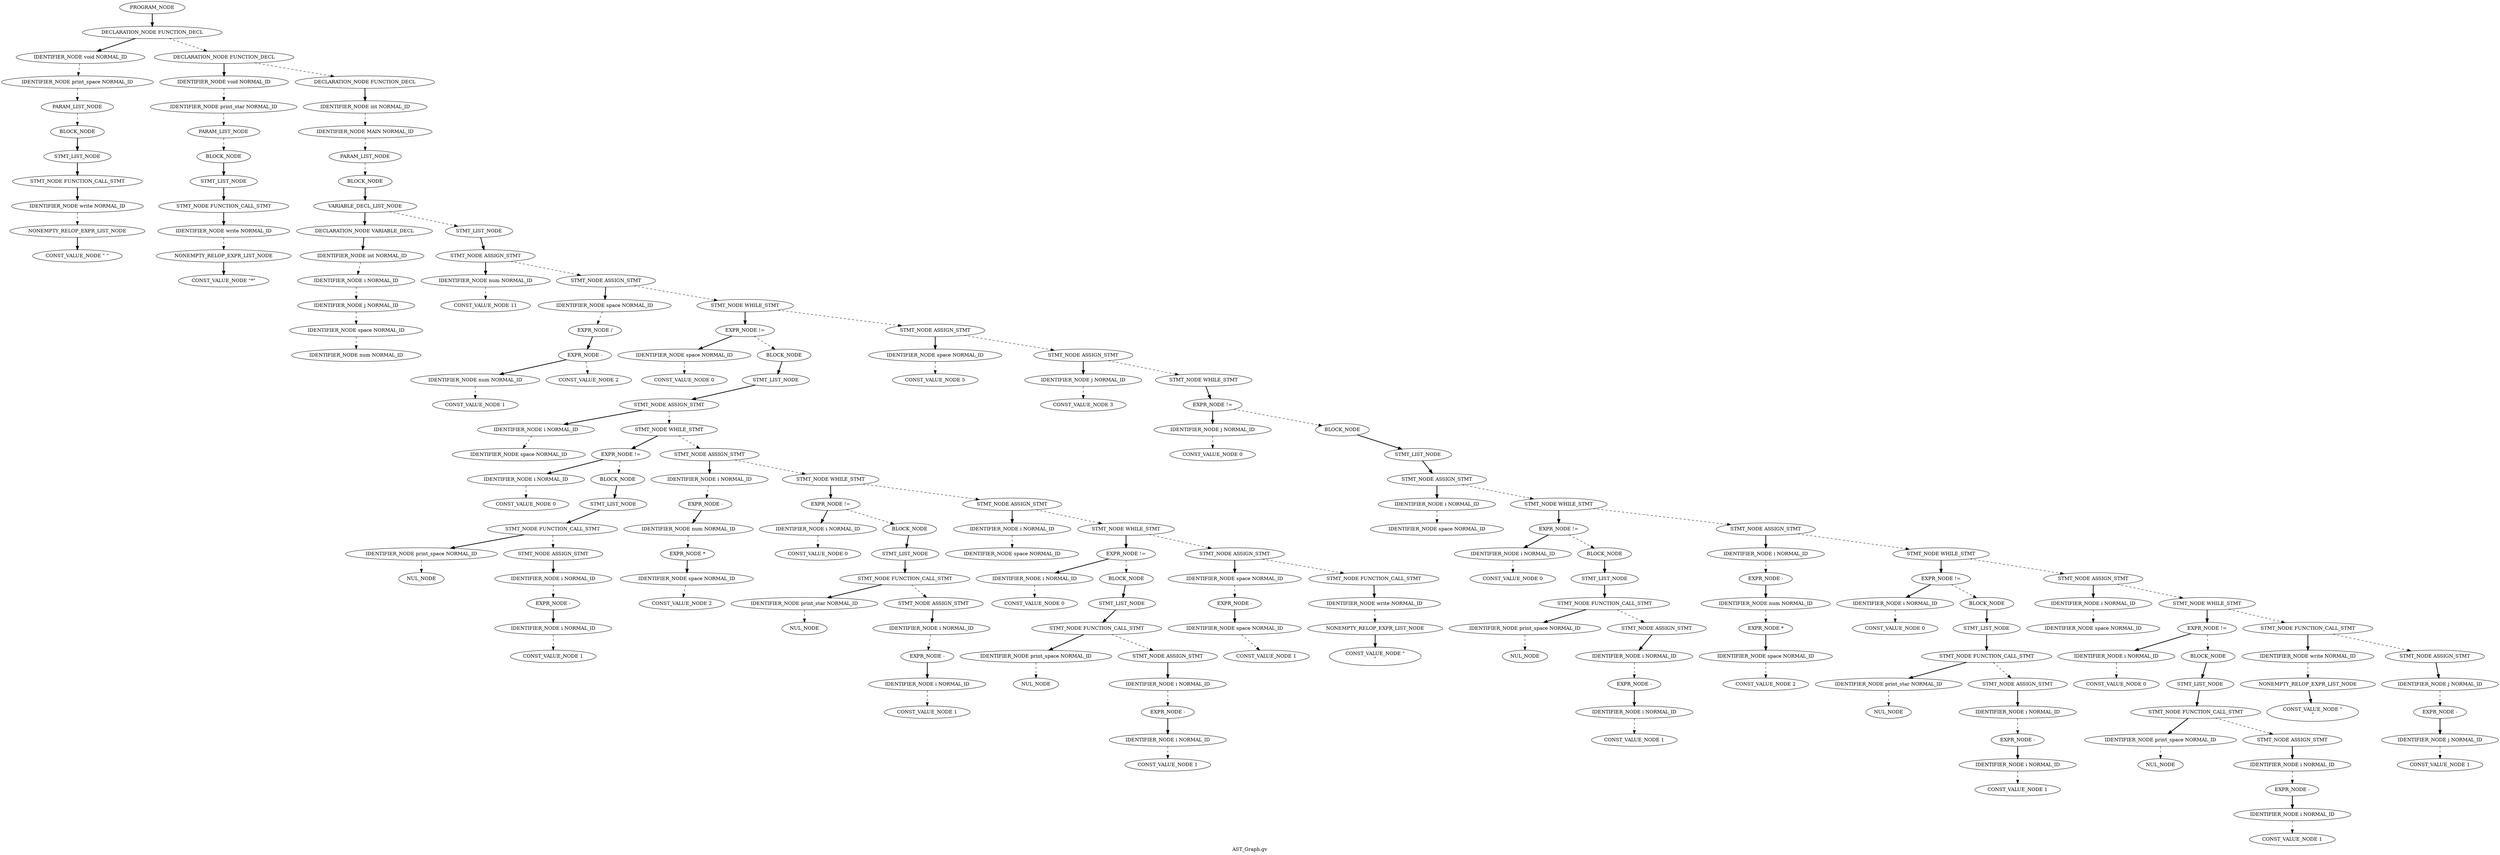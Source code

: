 Digraph AST
{
label = "AST_Graph.gv"
node0 [label ="PROGRAM_NODE"]
node1 [label ="DECLARATION_NODE FUNCTION_DECL"]
node2 [label ="IDENTIFIER_NODE void NORMAL_ID"]
node3 [label ="IDENTIFIER_NODE print_space NORMAL_ID"]
node4 [label ="PARAM_LIST_NODE"]
node5 [label ="BLOCK_NODE"]
node6 [label ="STMT_LIST_NODE"]
node7 [label ="STMT_NODE FUNCTION_CALL_STMT"]
node8 [label ="IDENTIFIER_NODE write NORMAL_ID"]
node9 [label ="NONEMPTY_RELOP_EXPR_LIST_NODE"]
node10 [label ="CONST_VALUE_NODE \" \""]
node9 -> node10 [style = bold]
node8 -> node9 [style = dashed]
node7 -> node8 [style = bold]
node6 -> node7 [style = bold]
node5 -> node6 [style = bold]
node4 -> node5 [style = dashed]
node3 -> node4 [style = dashed]
node2 -> node3 [style = dashed]
node1 -> node2 [style = bold]
node11 [label ="DECLARATION_NODE FUNCTION_DECL"]
node12 [label ="IDENTIFIER_NODE void NORMAL_ID"]
node13 [label ="IDENTIFIER_NODE print_star NORMAL_ID"]
node14 [label ="PARAM_LIST_NODE"]
node15 [label ="BLOCK_NODE"]
node16 [label ="STMT_LIST_NODE"]
node17 [label ="STMT_NODE FUNCTION_CALL_STMT"]
node18 [label ="IDENTIFIER_NODE write NORMAL_ID"]
node19 [label ="NONEMPTY_RELOP_EXPR_LIST_NODE"]
node20 [label ="CONST_VALUE_NODE \"*\""]
node19 -> node20 [style = bold]
node18 -> node19 [style = dashed]
node17 -> node18 [style = bold]
node16 -> node17 [style = bold]
node15 -> node16 [style = bold]
node14 -> node15 [style = dashed]
node13 -> node14 [style = dashed]
node12 -> node13 [style = dashed]
node11 -> node12 [style = bold]
node21 [label ="DECLARATION_NODE FUNCTION_DECL"]
node22 [label ="IDENTIFIER_NODE int NORMAL_ID"]
node23 [label ="IDENTIFIER_NODE MAIN NORMAL_ID"]
node24 [label ="PARAM_LIST_NODE"]
node25 [label ="BLOCK_NODE"]
node26 [label ="VARIABLE_DECL_LIST_NODE"]
node27 [label ="DECLARATION_NODE VARIABLE_DECL"]
node28 [label ="IDENTIFIER_NODE int NORMAL_ID"]
node29 [label ="IDENTIFIER_NODE i NORMAL_ID"]
node30 [label ="IDENTIFIER_NODE j NORMAL_ID"]
node31 [label ="IDENTIFIER_NODE space NORMAL_ID"]
node32 [label ="IDENTIFIER_NODE num NORMAL_ID"]
node31 -> node32 [style = dashed]
node30 -> node31 [style = dashed]
node29 -> node30 [style = dashed]
node28 -> node29 [style = dashed]
node27 -> node28 [style = bold]
node26 -> node27 [style = bold]
node33 [label ="STMT_LIST_NODE"]
node34 [label ="STMT_NODE ASSIGN_STMT"]
node35 [label ="IDENTIFIER_NODE num NORMAL_ID"]
node36 [label ="CONST_VALUE_NODE 11"]
node35 -> node36 [style = dashed]
node34 -> node35 [style = bold]
node37 [label ="STMT_NODE ASSIGN_STMT"]
node38 [label ="IDENTIFIER_NODE space NORMAL_ID"]
node39 [label ="EXPR_NODE /"]
node40 [label ="EXPR_NODE -"]
node41 [label ="IDENTIFIER_NODE num NORMAL_ID"]
node42 [label ="CONST_VALUE_NODE 1"]
node41 -> node42 [style = dashed]
node40 -> node41 [style = bold]
node43 [label ="CONST_VALUE_NODE 2"]
node40 -> node43 [style = dashed]
node39 -> node40 [style = bold]
node38 -> node39 [style = dashed]
node37 -> node38 [style = bold]
node44 [label ="STMT_NODE WHILE_STMT"]
node45 [label ="EXPR_NODE !="]
node46 [label ="IDENTIFIER_NODE space NORMAL_ID"]
node47 [label ="CONST_VALUE_NODE 0"]
node46 -> node47 [style = dashed]
node45 -> node46 [style = bold]
node48 [label ="BLOCK_NODE"]
node49 [label ="STMT_LIST_NODE"]
node50 [label ="STMT_NODE ASSIGN_STMT"]
node51 [label ="IDENTIFIER_NODE i NORMAL_ID"]
node52 [label ="IDENTIFIER_NODE space NORMAL_ID"]
node51 -> node52 [style = dashed]
node50 -> node51 [style = bold]
node53 [label ="STMT_NODE WHILE_STMT"]
node54 [label ="EXPR_NODE !="]
node55 [label ="IDENTIFIER_NODE i NORMAL_ID"]
node56 [label ="CONST_VALUE_NODE 0"]
node55 -> node56 [style = dashed]
node54 -> node55 [style = bold]
node57 [label ="BLOCK_NODE"]
node58 [label ="STMT_LIST_NODE"]
node59 [label ="STMT_NODE FUNCTION_CALL_STMT"]
node60 [label ="IDENTIFIER_NODE print_space NORMAL_ID"]
node61 [label ="NUL_NODE"]
node60 -> node61 [style = dashed]
node59 -> node60 [style = bold]
node62 [label ="STMT_NODE ASSIGN_STMT"]
node63 [label ="IDENTIFIER_NODE i NORMAL_ID"]
node64 [label ="EXPR_NODE -"]
node65 [label ="IDENTIFIER_NODE i NORMAL_ID"]
node66 [label ="CONST_VALUE_NODE 1"]
node65 -> node66 [style = dashed]
node64 -> node65 [style = bold]
node63 -> node64 [style = dashed]
node62 -> node63 [style = bold]
node59 -> node62 [style = dashed]
node58 -> node59 [style = bold]
node57 -> node58 [style = bold]
node54 -> node57 [style = dashed]
node53 -> node54 [style = bold]
node67 [label ="STMT_NODE ASSIGN_STMT"]
node68 [label ="IDENTIFIER_NODE i NORMAL_ID"]
node69 [label ="EXPR_NODE -"]
node70 [label ="IDENTIFIER_NODE num NORMAL_ID"]
node71 [label ="EXPR_NODE *"]
node72 [label ="IDENTIFIER_NODE space NORMAL_ID"]
node73 [label ="CONST_VALUE_NODE 2"]
node72 -> node73 [style = dashed]
node71 -> node72 [style = bold]
node70 -> node71 [style = dashed]
node69 -> node70 [style = bold]
node68 -> node69 [style = dashed]
node67 -> node68 [style = bold]
node74 [label ="STMT_NODE WHILE_STMT"]
node75 [label ="EXPR_NODE !="]
node76 [label ="IDENTIFIER_NODE i NORMAL_ID"]
node77 [label ="CONST_VALUE_NODE 0"]
node76 -> node77 [style = dashed]
node75 -> node76 [style = bold]
node78 [label ="BLOCK_NODE"]
node79 [label ="STMT_LIST_NODE"]
node80 [label ="STMT_NODE FUNCTION_CALL_STMT"]
node81 [label ="IDENTIFIER_NODE print_star NORMAL_ID"]
node82 [label ="NUL_NODE"]
node81 -> node82 [style = dashed]
node80 -> node81 [style = bold]
node83 [label ="STMT_NODE ASSIGN_STMT"]
node84 [label ="IDENTIFIER_NODE i NORMAL_ID"]
node85 [label ="EXPR_NODE -"]
node86 [label ="IDENTIFIER_NODE i NORMAL_ID"]
node87 [label ="CONST_VALUE_NODE 1"]
node86 -> node87 [style = dashed]
node85 -> node86 [style = bold]
node84 -> node85 [style = dashed]
node83 -> node84 [style = bold]
node80 -> node83 [style = dashed]
node79 -> node80 [style = bold]
node78 -> node79 [style = bold]
node75 -> node78 [style = dashed]
node74 -> node75 [style = bold]
node88 [label ="STMT_NODE ASSIGN_STMT"]
node89 [label ="IDENTIFIER_NODE i NORMAL_ID"]
node90 [label ="IDENTIFIER_NODE space NORMAL_ID"]
node89 -> node90 [style = dashed]
node88 -> node89 [style = bold]
node91 [label ="STMT_NODE WHILE_STMT"]
node92 [label ="EXPR_NODE !="]
node93 [label ="IDENTIFIER_NODE i NORMAL_ID"]
node94 [label ="CONST_VALUE_NODE 0"]
node93 -> node94 [style = dashed]
node92 -> node93 [style = bold]
node95 [label ="BLOCK_NODE"]
node96 [label ="STMT_LIST_NODE"]
node97 [label ="STMT_NODE FUNCTION_CALL_STMT"]
node98 [label ="IDENTIFIER_NODE print_space NORMAL_ID"]
node99 [label ="NUL_NODE"]
node98 -> node99 [style = dashed]
node97 -> node98 [style = bold]
node100 [label ="STMT_NODE ASSIGN_STMT"]
node101 [label ="IDENTIFIER_NODE i NORMAL_ID"]
node102 [label ="EXPR_NODE -"]
node103 [label ="IDENTIFIER_NODE i NORMAL_ID"]
node104 [label ="CONST_VALUE_NODE 1"]
node103 -> node104 [style = dashed]
node102 -> node103 [style = bold]
node101 -> node102 [style = dashed]
node100 -> node101 [style = bold]
node97 -> node100 [style = dashed]
node96 -> node97 [style = bold]
node95 -> node96 [style = bold]
node92 -> node95 [style = dashed]
node91 -> node92 [style = bold]
node105 [label ="STMT_NODE ASSIGN_STMT"]
node106 [label ="IDENTIFIER_NODE space NORMAL_ID"]
node107 [label ="EXPR_NODE -"]
node108 [label ="IDENTIFIER_NODE space NORMAL_ID"]
node109 [label ="CONST_VALUE_NODE 1"]
node108 -> node109 [style = dashed]
node107 -> node108 [style = bold]
node106 -> node107 [style = dashed]
node105 -> node106 [style = bold]
node110 [label ="STMT_NODE FUNCTION_CALL_STMT"]
node111 [label ="IDENTIFIER_NODE write NORMAL_ID"]
node112 [label ="NONEMPTY_RELOP_EXPR_LIST_NODE"]
node113 [label ="CONST_VALUE_NODE \"\n\""]
node112 -> node113 [style = bold]
node111 -> node112 [style = dashed]
node110 -> node111 [style = bold]
node105 -> node110 [style = dashed]
node91 -> node105 [style = dashed]
node88 -> node91 [style = dashed]
node74 -> node88 [style = dashed]
node67 -> node74 [style = dashed]
node53 -> node67 [style = dashed]
node50 -> node53 [style = dashed]
node49 -> node50 [style = bold]
node48 -> node49 [style = bold]
node45 -> node48 [style = dashed]
node44 -> node45 [style = bold]
node114 [label ="STMT_NODE ASSIGN_STMT"]
node115 [label ="IDENTIFIER_NODE space NORMAL_ID"]
node116 [label ="CONST_VALUE_NODE 5"]
node115 -> node116 [style = dashed]
node114 -> node115 [style = bold]
node117 [label ="STMT_NODE ASSIGN_STMT"]
node118 [label ="IDENTIFIER_NODE j NORMAL_ID"]
node119 [label ="CONST_VALUE_NODE 3"]
node118 -> node119 [style = dashed]
node117 -> node118 [style = bold]
node120 [label ="STMT_NODE WHILE_STMT"]
node121 [label ="EXPR_NODE !="]
node122 [label ="IDENTIFIER_NODE j NORMAL_ID"]
node123 [label ="CONST_VALUE_NODE 0"]
node122 -> node123 [style = dashed]
node121 -> node122 [style = bold]
node124 [label ="BLOCK_NODE"]
node125 [label ="STMT_LIST_NODE"]
node126 [label ="STMT_NODE ASSIGN_STMT"]
node127 [label ="IDENTIFIER_NODE i NORMAL_ID"]
node128 [label ="IDENTIFIER_NODE space NORMAL_ID"]
node127 -> node128 [style = dashed]
node126 -> node127 [style = bold]
node129 [label ="STMT_NODE WHILE_STMT"]
node130 [label ="EXPR_NODE !="]
node131 [label ="IDENTIFIER_NODE i NORMAL_ID"]
node132 [label ="CONST_VALUE_NODE 0"]
node131 -> node132 [style = dashed]
node130 -> node131 [style = bold]
node133 [label ="BLOCK_NODE"]
node134 [label ="STMT_LIST_NODE"]
node135 [label ="STMT_NODE FUNCTION_CALL_STMT"]
node136 [label ="IDENTIFIER_NODE print_space NORMAL_ID"]
node137 [label ="NUL_NODE"]
node136 -> node137 [style = dashed]
node135 -> node136 [style = bold]
node138 [label ="STMT_NODE ASSIGN_STMT"]
node139 [label ="IDENTIFIER_NODE i NORMAL_ID"]
node140 [label ="EXPR_NODE -"]
node141 [label ="IDENTIFIER_NODE i NORMAL_ID"]
node142 [label ="CONST_VALUE_NODE 1"]
node141 -> node142 [style = dashed]
node140 -> node141 [style = bold]
node139 -> node140 [style = dashed]
node138 -> node139 [style = bold]
node135 -> node138 [style = dashed]
node134 -> node135 [style = bold]
node133 -> node134 [style = bold]
node130 -> node133 [style = dashed]
node129 -> node130 [style = bold]
node143 [label ="STMT_NODE ASSIGN_STMT"]
node144 [label ="IDENTIFIER_NODE i NORMAL_ID"]
node145 [label ="EXPR_NODE -"]
node146 [label ="IDENTIFIER_NODE num NORMAL_ID"]
node147 [label ="EXPR_NODE *"]
node148 [label ="IDENTIFIER_NODE space NORMAL_ID"]
node149 [label ="CONST_VALUE_NODE 2"]
node148 -> node149 [style = dashed]
node147 -> node148 [style = bold]
node146 -> node147 [style = dashed]
node145 -> node146 [style = bold]
node144 -> node145 [style = dashed]
node143 -> node144 [style = bold]
node150 [label ="STMT_NODE WHILE_STMT"]
node151 [label ="EXPR_NODE !="]
node152 [label ="IDENTIFIER_NODE i NORMAL_ID"]
node153 [label ="CONST_VALUE_NODE 0"]
node152 -> node153 [style = dashed]
node151 -> node152 [style = bold]
node154 [label ="BLOCK_NODE"]
node155 [label ="STMT_LIST_NODE"]
node156 [label ="STMT_NODE FUNCTION_CALL_STMT"]
node157 [label ="IDENTIFIER_NODE print_star NORMAL_ID"]
node158 [label ="NUL_NODE"]
node157 -> node158 [style = dashed]
node156 -> node157 [style = bold]
node159 [label ="STMT_NODE ASSIGN_STMT"]
node160 [label ="IDENTIFIER_NODE i NORMAL_ID"]
node161 [label ="EXPR_NODE -"]
node162 [label ="IDENTIFIER_NODE i NORMAL_ID"]
node163 [label ="CONST_VALUE_NODE 1"]
node162 -> node163 [style = dashed]
node161 -> node162 [style = bold]
node160 -> node161 [style = dashed]
node159 -> node160 [style = bold]
node156 -> node159 [style = dashed]
node155 -> node156 [style = bold]
node154 -> node155 [style = bold]
node151 -> node154 [style = dashed]
node150 -> node151 [style = bold]
node164 [label ="STMT_NODE ASSIGN_STMT"]
node165 [label ="IDENTIFIER_NODE i NORMAL_ID"]
node166 [label ="IDENTIFIER_NODE space NORMAL_ID"]
node165 -> node166 [style = dashed]
node164 -> node165 [style = bold]
node167 [label ="STMT_NODE WHILE_STMT"]
node168 [label ="EXPR_NODE !="]
node169 [label ="IDENTIFIER_NODE i NORMAL_ID"]
node170 [label ="CONST_VALUE_NODE 0"]
node169 -> node170 [style = dashed]
node168 -> node169 [style = bold]
node171 [label ="BLOCK_NODE"]
node172 [label ="STMT_LIST_NODE"]
node173 [label ="STMT_NODE FUNCTION_CALL_STMT"]
node174 [label ="IDENTIFIER_NODE print_space NORMAL_ID"]
node175 [label ="NUL_NODE"]
node174 -> node175 [style = dashed]
node173 -> node174 [style = bold]
node176 [label ="STMT_NODE ASSIGN_STMT"]
node177 [label ="IDENTIFIER_NODE i NORMAL_ID"]
node178 [label ="EXPR_NODE -"]
node179 [label ="IDENTIFIER_NODE i NORMAL_ID"]
node180 [label ="CONST_VALUE_NODE 1"]
node179 -> node180 [style = dashed]
node178 -> node179 [style = bold]
node177 -> node178 [style = dashed]
node176 -> node177 [style = bold]
node173 -> node176 [style = dashed]
node172 -> node173 [style = bold]
node171 -> node172 [style = bold]
node168 -> node171 [style = dashed]
node167 -> node168 [style = bold]
node181 [label ="STMT_NODE FUNCTION_CALL_STMT"]
node182 [label ="IDENTIFIER_NODE write NORMAL_ID"]
node183 [label ="NONEMPTY_RELOP_EXPR_LIST_NODE"]
node184 [label ="CONST_VALUE_NODE \"\n\""]
node183 -> node184 [style = bold]
node182 -> node183 [style = dashed]
node181 -> node182 [style = bold]
node185 [label ="STMT_NODE ASSIGN_STMT"]
node186 [label ="IDENTIFIER_NODE j NORMAL_ID"]
node187 [label ="EXPR_NODE -"]
node188 [label ="IDENTIFIER_NODE j NORMAL_ID"]
node189 [label ="CONST_VALUE_NODE 1"]
node188 -> node189 [style = dashed]
node187 -> node188 [style = bold]
node186 -> node187 [style = dashed]
node185 -> node186 [style = bold]
node181 -> node185 [style = dashed]
node167 -> node181 [style = dashed]
node164 -> node167 [style = dashed]
node150 -> node164 [style = dashed]
node143 -> node150 [style = dashed]
node129 -> node143 [style = dashed]
node126 -> node129 [style = dashed]
node125 -> node126 [style = bold]
node124 -> node125 [style = bold]
node121 -> node124 [style = dashed]
node120 -> node121 [style = bold]
node117 -> node120 [style = dashed]
node114 -> node117 [style = dashed]
node44 -> node114 [style = dashed]
node37 -> node44 [style = dashed]
node34 -> node37 [style = dashed]
node33 -> node34 [style = bold]
node26 -> node33 [style = dashed]
node25 -> node26 [style = bold]
node24 -> node25 [style = dashed]
node23 -> node24 [style = dashed]
node22 -> node23 [style = dashed]
node21 -> node22 [style = bold]
node11 -> node21 [style = dashed]
node1 -> node11 [style = dashed]
node0 -> node1 [style = bold]
}
